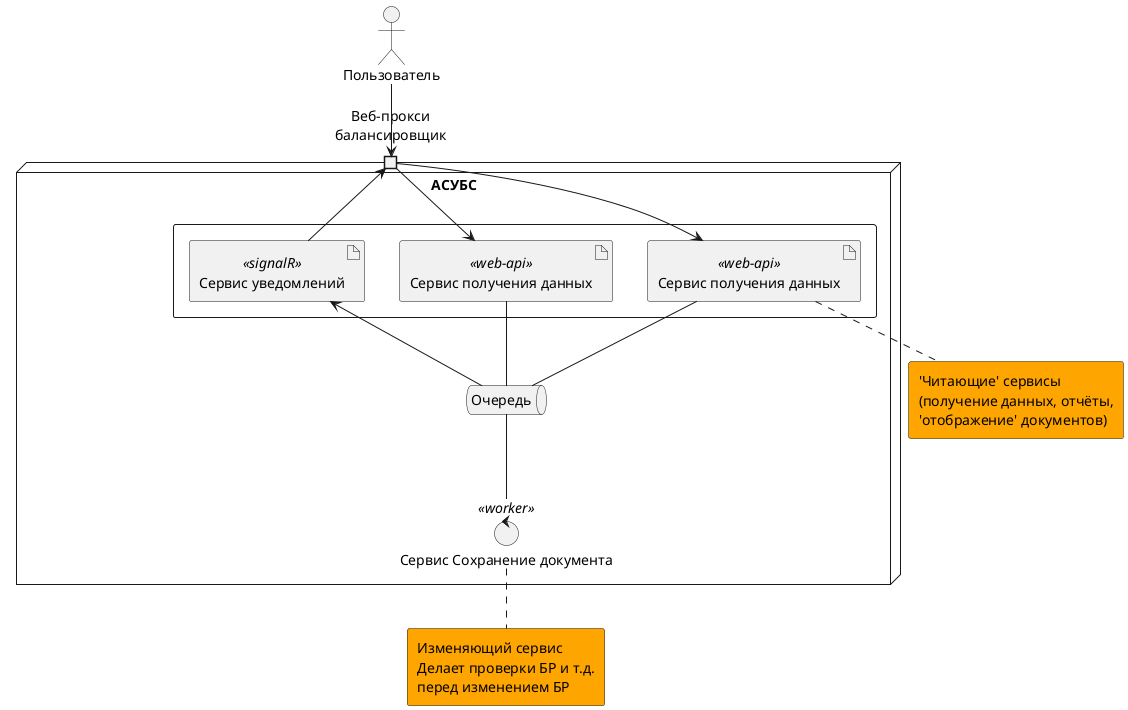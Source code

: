 @startuml

actor "Пользователь" as user

node "АСУБС" {
    portin "Веб-прокси\nбалансировщик" as prx
    rectangle {
    artifact "Сервис уведомлений" << signalR >> as notify
    artifact "Сервис получения данных" << web-api >> as ser1
    artifact "Сервис получения данных" << web-api >> as ser2
    }
    queue Очередь as q
    control "Сервис Сохранение документа" << worker >>  as wrk1
}

rectangle #Orange  "'Читающие' сервисы\n(получение данных, отчёты,\n'отображение' документов)" as wacRead
rectangle #Orange  "Изменяющий сервис\nДелает проверки БР и т.д.\nперед изменением БР" as wacWrk

user --> prx

ser1 .. wacRead
wrk1 .. wacWrk

prx -> ser1
prx -> ser2

ser1 -- q
ser2 -- q

q --> notify
notify -> prx

q -- wrk1

@enduml